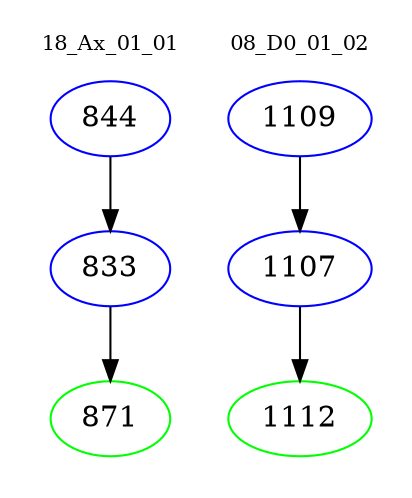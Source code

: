 digraph{
subgraph cluster_0 {
color = white
label = "18_Ax_01_01";
fontsize=10;
T0_844 [label="844", color="blue"]
T0_844 -> T0_833 [color="black"]
T0_833 [label="833", color="blue"]
T0_833 -> T0_871 [color="black"]
T0_871 [label="871", color="green"]
}
subgraph cluster_1 {
color = white
label = "08_D0_01_02";
fontsize=10;
T1_1109 [label="1109", color="blue"]
T1_1109 -> T1_1107 [color="black"]
T1_1107 [label="1107", color="blue"]
T1_1107 -> T1_1112 [color="black"]
T1_1112 [label="1112", color="green"]
}
}

